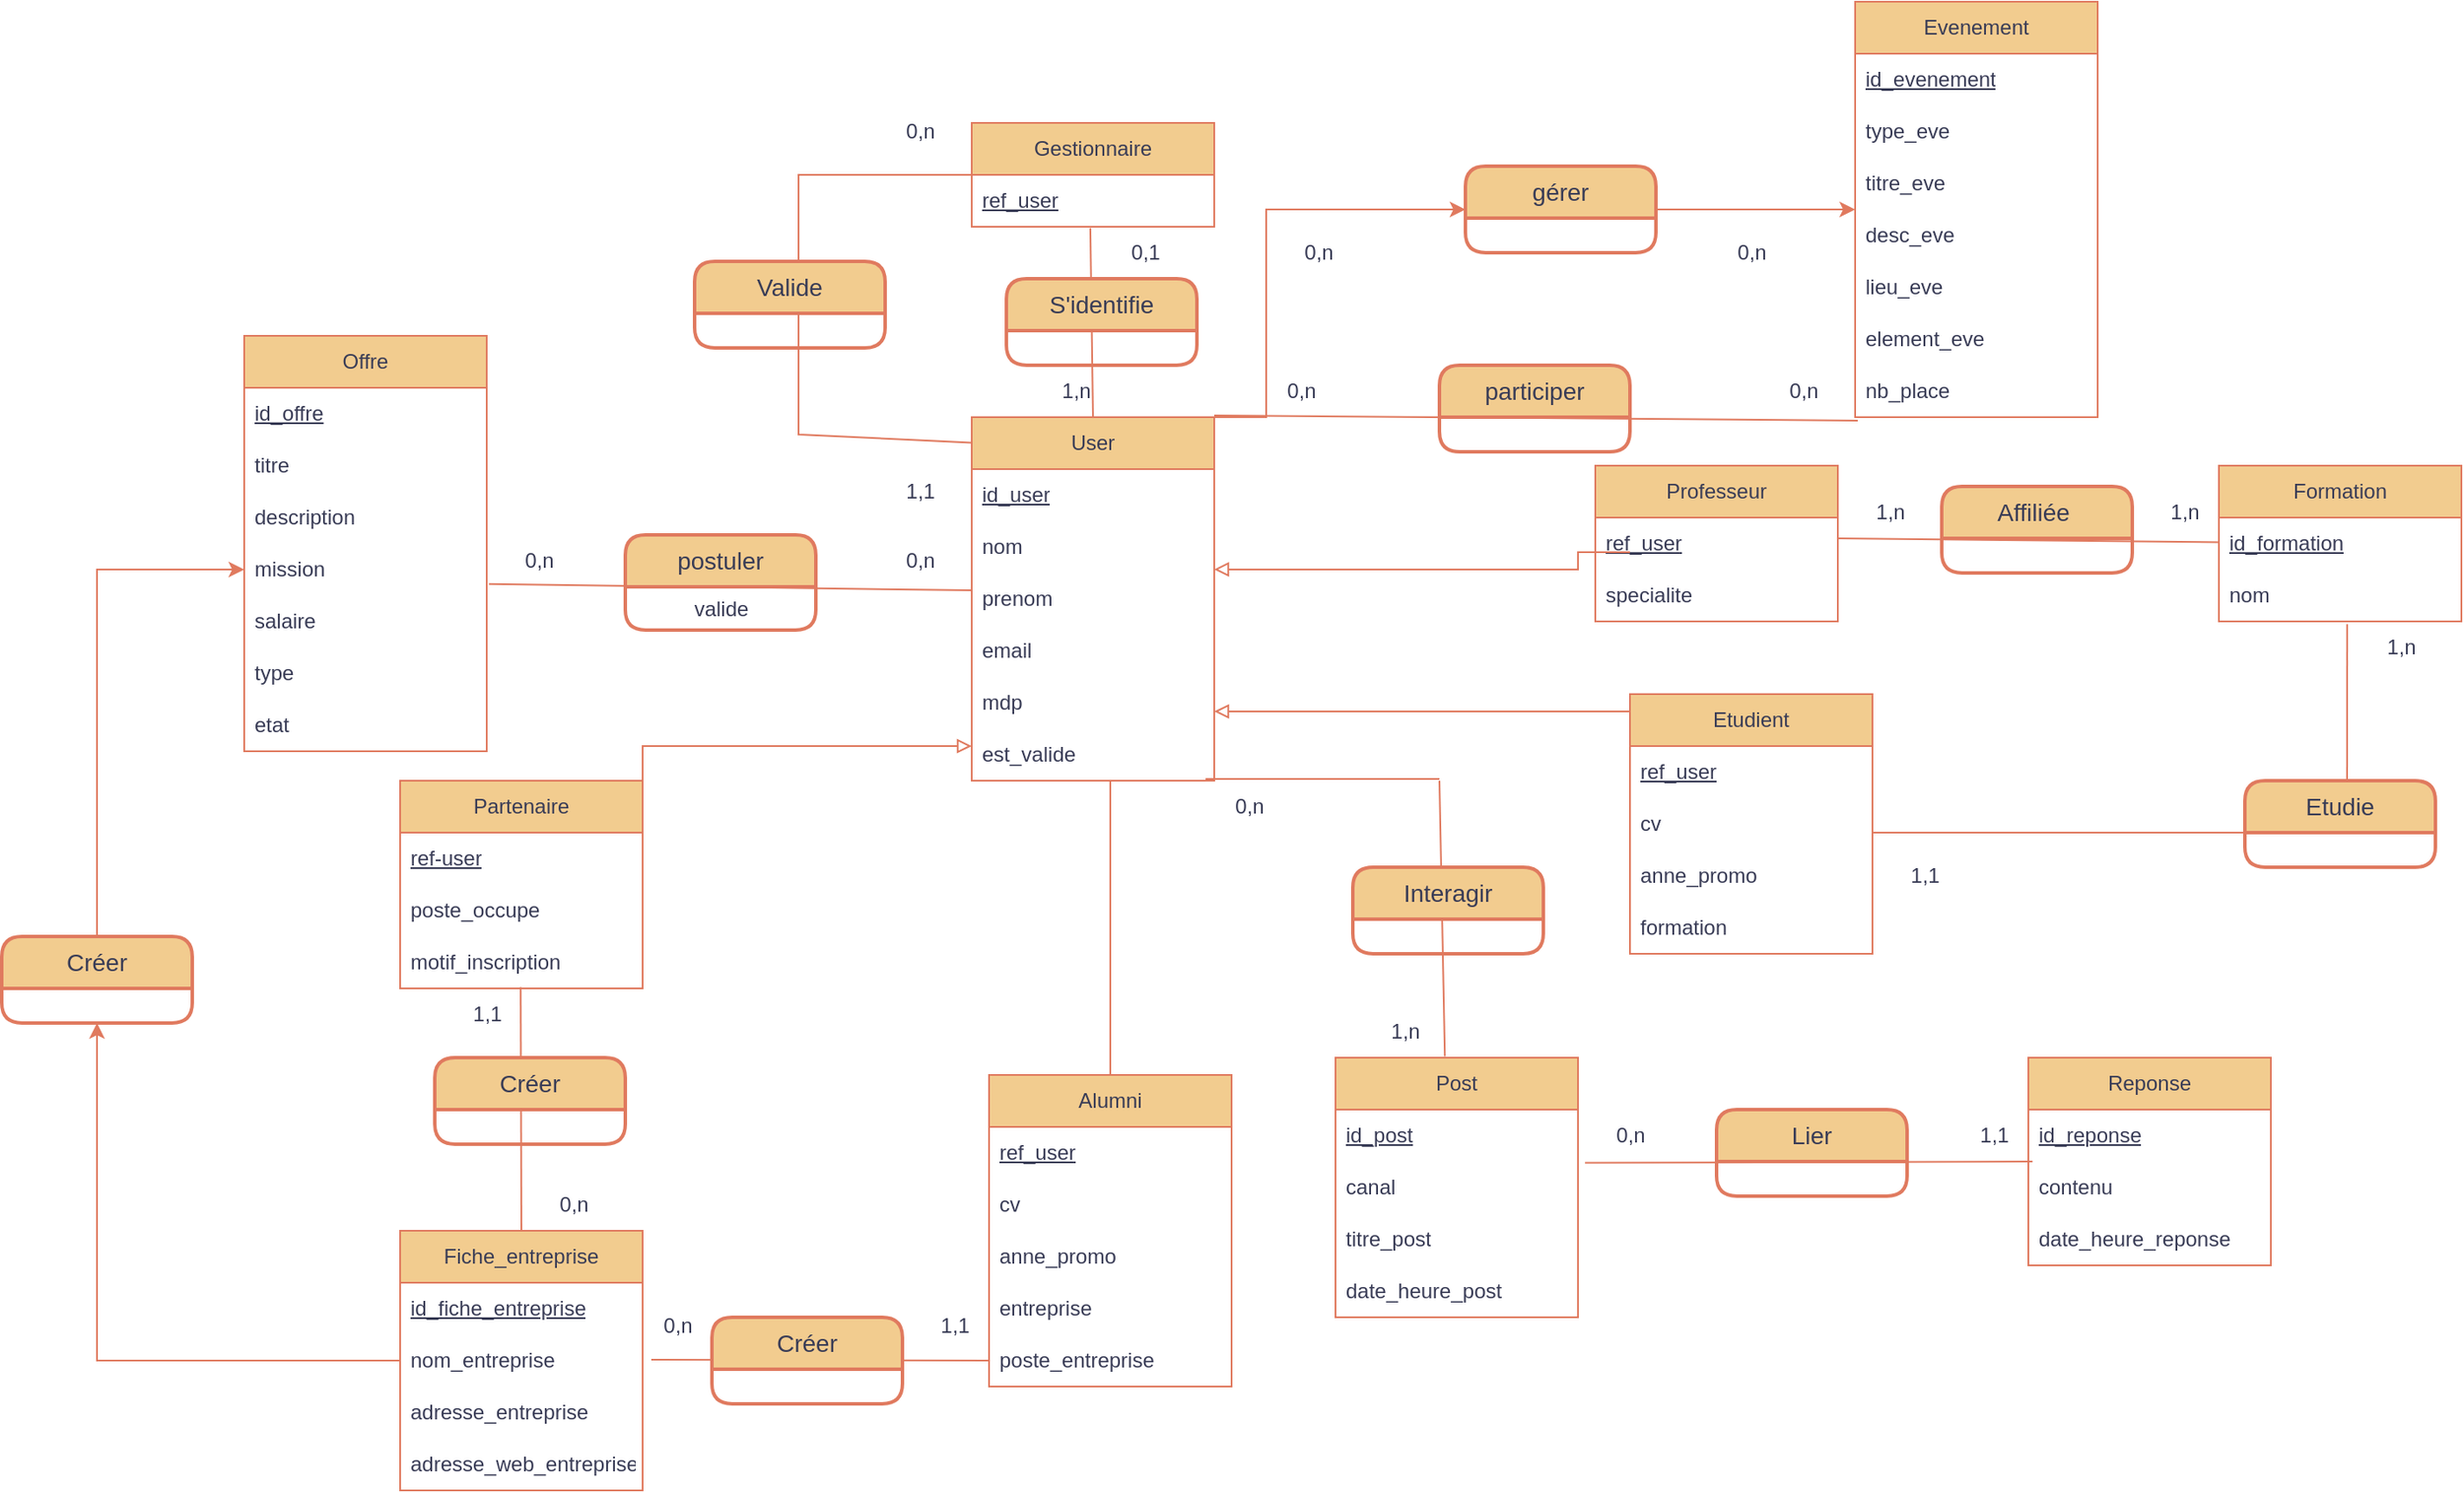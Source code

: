 <mxfile version="28.1.2">
  <diagram name="Page-1" id="ankbHl6rWVeB-BNHFoFx">
    <mxGraphModel dx="2630" dy="1369" grid="1" gridSize="10" guides="1" tooltips="1" connect="1" arrows="1" fold="1" page="0" pageScale="1" pageWidth="827" pageHeight="1169" math="0" shadow="0">
      <root>
        <mxCell id="0" />
        <mxCell id="1" parent="0" />
        <mxCell id="I36MxHCAxnk4FtEMSTyt-2" value="" style="group" vertex="1" connectable="0" parent="1">
          <mxGeometry x="-680" y="-210" width="1420" height="860" as="geometry" />
        </mxCell>
        <mxCell id="HE1txntKKnnB9kRg70EI-3" style="edgeStyle=orthogonalEdgeStyle;rounded=0;orthogonalLoop=1;jettySize=auto;html=1;exitX=1;exitY=0;exitDx=0;exitDy=0;entryX=0;entryY=0.5;entryDx=0;entryDy=0;labelBackgroundColor=none;strokeColor=#E07A5F;fontColor=default;" parent="I36MxHCAxnk4FtEMSTyt-2" source="CGOxmBdp1kWUepC8ob1Y-1" target="HE1txntKKnnB9kRg70EI-2" edge="1">
          <mxGeometry relative="1" as="geometry">
            <Array as="points">
              <mxPoint x="730" y="240" />
              <mxPoint x="730" y="120" />
            </Array>
          </mxGeometry>
        </mxCell>
        <mxCell id="CGOxmBdp1kWUepC8ob1Y-1" value="User" style="swimlane;fontStyle=0;childLayout=stackLayout;horizontal=1;startSize=30;horizontalStack=0;resizeParent=1;resizeParentMax=0;resizeLast=0;collapsible=1;marginBottom=0;whiteSpace=wrap;html=1;labelBackgroundColor=none;fillColor=#F2CC8F;strokeColor=#E07A5F;fontColor=#393C56;" parent="I36MxHCAxnk4FtEMSTyt-2" vertex="1">
          <mxGeometry x="560" y="240" width="140" height="210" as="geometry" />
        </mxCell>
        <mxCell id="CGOxmBdp1kWUepC8ob1Y-2" value="&lt;u&gt;id_user&lt;/u&gt;" style="text;strokeColor=none;fillColor=none;align=left;verticalAlign=middle;spacingLeft=4;spacingRight=4;overflow=hidden;points=[[0,0.5],[1,0.5]];portConstraint=eastwest;rotatable=0;whiteSpace=wrap;html=1;labelBackgroundColor=none;fontColor=#393C56;" parent="CGOxmBdp1kWUepC8ob1Y-1" vertex="1">
          <mxGeometry y="30" width="140" height="30" as="geometry" />
        </mxCell>
        <mxCell id="CGOxmBdp1kWUepC8ob1Y-3" value="nom" style="text;strokeColor=none;fillColor=none;align=left;verticalAlign=middle;spacingLeft=4;spacingRight=4;overflow=hidden;points=[[0,0.5],[1,0.5]];portConstraint=eastwest;rotatable=0;whiteSpace=wrap;html=1;labelBackgroundColor=none;fontColor=#393C56;" parent="CGOxmBdp1kWUepC8ob1Y-1" vertex="1">
          <mxGeometry y="60" width="140" height="30" as="geometry" />
        </mxCell>
        <mxCell id="CGOxmBdp1kWUepC8ob1Y-4" value="prenom" style="text;strokeColor=none;fillColor=none;align=left;verticalAlign=middle;spacingLeft=4;spacingRight=4;overflow=hidden;points=[[0,0.5],[1,0.5]];portConstraint=eastwest;rotatable=0;whiteSpace=wrap;html=1;labelBackgroundColor=none;fontColor=#393C56;" parent="CGOxmBdp1kWUepC8ob1Y-1" vertex="1">
          <mxGeometry y="90" width="140" height="30" as="geometry" />
        </mxCell>
        <mxCell id="CGOxmBdp1kWUepC8ob1Y-5" value="email" style="text;strokeColor=none;fillColor=none;align=left;verticalAlign=middle;spacingLeft=4;spacingRight=4;overflow=hidden;points=[[0,0.5],[1,0.5]];portConstraint=eastwest;rotatable=0;whiteSpace=wrap;html=1;labelBackgroundColor=none;fontColor=#393C56;" parent="CGOxmBdp1kWUepC8ob1Y-1" vertex="1">
          <mxGeometry y="120" width="140" height="30" as="geometry" />
        </mxCell>
        <mxCell id="CGOxmBdp1kWUepC8ob1Y-6" value="mdp" style="text;strokeColor=none;fillColor=none;align=left;verticalAlign=middle;spacingLeft=4;spacingRight=4;overflow=hidden;points=[[0,0.5],[1,0.5]];portConstraint=eastwest;rotatable=0;whiteSpace=wrap;html=1;labelBackgroundColor=none;fontColor=#393C56;" parent="CGOxmBdp1kWUepC8ob1Y-1" vertex="1">
          <mxGeometry y="150" width="140" height="30" as="geometry" />
        </mxCell>
        <mxCell id="CGOxmBdp1kWUepC8ob1Y-7" value="est_valide" style="text;strokeColor=none;fillColor=none;align=left;verticalAlign=middle;spacingLeft=4;spacingRight=4;overflow=hidden;points=[[0,0.5],[1,0.5]];portConstraint=eastwest;rotatable=0;whiteSpace=wrap;html=1;labelBackgroundColor=none;fontColor=#393C56;" parent="CGOxmBdp1kWUepC8ob1Y-1" vertex="1">
          <mxGeometry y="180" width="140" height="30" as="geometry" />
        </mxCell>
        <mxCell id="CGOxmBdp1kWUepC8ob1Y-9" value="Alumni" style="swimlane;fontStyle=0;childLayout=stackLayout;horizontal=1;startSize=30;horizontalStack=0;resizeParent=1;resizeParentMax=0;resizeLast=0;collapsible=1;marginBottom=0;whiteSpace=wrap;html=1;labelBackgroundColor=none;fillColor=#F2CC8F;strokeColor=#E07A5F;fontColor=#393C56;" parent="I36MxHCAxnk4FtEMSTyt-2" vertex="1">
          <mxGeometry x="570" y="620" width="140" height="180" as="geometry" />
        </mxCell>
        <mxCell id="CGOxmBdp1kWUepC8ob1Y-10" value="&lt;u&gt;ref_user&lt;/u&gt;" style="text;strokeColor=none;fillColor=none;align=left;verticalAlign=middle;spacingLeft=4;spacingRight=4;overflow=hidden;points=[[0,0.5],[1,0.5]];portConstraint=eastwest;rotatable=0;whiteSpace=wrap;html=1;labelBackgroundColor=none;fontColor=#393C56;" parent="CGOxmBdp1kWUepC8ob1Y-9" vertex="1">
          <mxGeometry y="30" width="140" height="30" as="geometry" />
        </mxCell>
        <mxCell id="CGOxmBdp1kWUepC8ob1Y-11" value="cv" style="text;strokeColor=none;fillColor=none;align=left;verticalAlign=middle;spacingLeft=4;spacingRight=4;overflow=hidden;points=[[0,0.5],[1,0.5]];portConstraint=eastwest;rotatable=0;whiteSpace=wrap;html=1;labelBackgroundColor=none;fontColor=#393C56;" parent="CGOxmBdp1kWUepC8ob1Y-9" vertex="1">
          <mxGeometry y="60" width="140" height="30" as="geometry" />
        </mxCell>
        <mxCell id="CGOxmBdp1kWUepC8ob1Y-12" value="anne_promo" style="text;strokeColor=none;fillColor=none;align=left;verticalAlign=middle;spacingLeft=4;spacingRight=4;overflow=hidden;points=[[0,0.5],[1,0.5]];portConstraint=eastwest;rotatable=0;whiteSpace=wrap;html=1;labelBackgroundColor=none;fontColor=#393C56;" parent="CGOxmBdp1kWUepC8ob1Y-9" vertex="1">
          <mxGeometry y="90" width="140" height="30" as="geometry" />
        </mxCell>
        <mxCell id="CGOxmBdp1kWUepC8ob1Y-14" value="entreprise" style="text;strokeColor=none;fillColor=none;align=left;verticalAlign=middle;spacingLeft=4;spacingRight=4;overflow=hidden;points=[[0,0.5],[1,0.5]];portConstraint=eastwest;rotatable=0;whiteSpace=wrap;html=1;labelBackgroundColor=none;fontColor=#393C56;" parent="CGOxmBdp1kWUepC8ob1Y-9" vertex="1">
          <mxGeometry y="120" width="140" height="30" as="geometry" />
        </mxCell>
        <mxCell id="CGOxmBdp1kWUepC8ob1Y-13" value="poste_entreprise" style="text;strokeColor=none;fillColor=none;align=left;verticalAlign=middle;spacingLeft=4;spacingRight=4;overflow=hidden;points=[[0,0.5],[1,0.5]];portConstraint=eastwest;rotatable=0;whiteSpace=wrap;html=1;labelBackgroundColor=none;fontColor=#393C56;" parent="CGOxmBdp1kWUepC8ob1Y-9" vertex="1">
          <mxGeometry y="150" width="140" height="30" as="geometry" />
        </mxCell>
        <mxCell id="HE1txntKKnnB9kRg70EI-8" style="edgeStyle=orthogonalEdgeStyle;rounded=0;orthogonalLoop=1;jettySize=auto;html=1;exitX=0;exitY=0;exitDx=0;exitDy=0;endArrow=block;endFill=0;labelBackgroundColor=none;strokeColor=#E07A5F;fontColor=default;" parent="I36MxHCAxnk4FtEMSTyt-2" source="CGOxmBdp1kWUepC8ob1Y-16" target="CGOxmBdp1kWUepC8ob1Y-1" edge="1">
          <mxGeometry relative="1" as="geometry">
            <Array as="points">
              <mxPoint x="940" y="410" />
            </Array>
          </mxGeometry>
        </mxCell>
        <mxCell id="CGOxmBdp1kWUepC8ob1Y-16" value="Etudient" style="swimlane;fontStyle=0;childLayout=stackLayout;horizontal=1;startSize=30;horizontalStack=0;resizeParent=1;resizeParentMax=0;resizeLast=0;collapsible=1;marginBottom=0;whiteSpace=wrap;html=1;labelBackgroundColor=none;fillColor=#F2CC8F;strokeColor=#E07A5F;fontColor=#393C56;" parent="I36MxHCAxnk4FtEMSTyt-2" vertex="1">
          <mxGeometry x="940" y="400" width="140" height="150" as="geometry" />
        </mxCell>
        <mxCell id="CGOxmBdp1kWUepC8ob1Y-17" value="&lt;u&gt;ref_user&lt;/u&gt;" style="text;strokeColor=none;fillColor=none;align=left;verticalAlign=middle;spacingLeft=4;spacingRight=4;overflow=hidden;points=[[0,0.5],[1,0.5]];portConstraint=eastwest;rotatable=0;whiteSpace=wrap;html=1;labelBackgroundColor=none;fontColor=#393C56;" parent="CGOxmBdp1kWUepC8ob1Y-16" vertex="1">
          <mxGeometry y="30" width="140" height="30" as="geometry" />
        </mxCell>
        <mxCell id="CGOxmBdp1kWUepC8ob1Y-18" value="cv" style="text;strokeColor=none;fillColor=none;align=left;verticalAlign=middle;spacingLeft=4;spacingRight=4;overflow=hidden;points=[[0,0.5],[1,0.5]];portConstraint=eastwest;rotatable=0;whiteSpace=wrap;html=1;labelBackgroundColor=none;fontColor=#393C56;" parent="CGOxmBdp1kWUepC8ob1Y-16" vertex="1">
          <mxGeometry y="60" width="140" height="30" as="geometry" />
        </mxCell>
        <mxCell id="CGOxmBdp1kWUepC8ob1Y-19" value="anne_promo" style="text;strokeColor=none;fillColor=none;align=left;verticalAlign=middle;spacingLeft=4;spacingRight=4;overflow=hidden;points=[[0,0.5],[1,0.5]];portConstraint=eastwest;rotatable=0;whiteSpace=wrap;html=1;labelBackgroundColor=none;fontColor=#393C56;" parent="CGOxmBdp1kWUepC8ob1Y-16" vertex="1">
          <mxGeometry y="90" width="140" height="30" as="geometry" />
        </mxCell>
        <mxCell id="CGOxmBdp1kWUepC8ob1Y-20" value="formation" style="text;strokeColor=none;fillColor=none;align=left;verticalAlign=middle;spacingLeft=4;spacingRight=4;overflow=hidden;points=[[0,0.5],[1,0.5]];portConstraint=eastwest;rotatable=0;whiteSpace=wrap;html=1;labelBackgroundColor=none;fontColor=#393C56;" parent="CGOxmBdp1kWUepC8ob1Y-16" vertex="1">
          <mxGeometry y="120" width="140" height="30" as="geometry" />
        </mxCell>
        <mxCell id="CGOxmBdp1kWUepC8ob1Y-22" value="Professeur" style="swimlane;fontStyle=0;childLayout=stackLayout;horizontal=1;startSize=30;horizontalStack=0;resizeParent=1;resizeParentMax=0;resizeLast=0;collapsible=1;marginBottom=0;whiteSpace=wrap;html=1;labelBackgroundColor=none;fillColor=#F2CC8F;strokeColor=#E07A5F;fontColor=#393C56;" parent="I36MxHCAxnk4FtEMSTyt-2" vertex="1">
          <mxGeometry x="920" y="268" width="140" height="90" as="geometry" />
        </mxCell>
        <mxCell id="CGOxmBdp1kWUepC8ob1Y-23" value="&lt;u&gt;ref_user&lt;/u&gt;" style="text;strokeColor=none;fillColor=none;align=left;verticalAlign=middle;spacingLeft=4;spacingRight=4;overflow=hidden;points=[[0,0.5],[1,0.5]];portConstraint=eastwest;rotatable=0;whiteSpace=wrap;html=1;labelBackgroundColor=none;fontColor=#393C56;" parent="CGOxmBdp1kWUepC8ob1Y-22" vertex="1">
          <mxGeometry y="30" width="140" height="30" as="geometry" />
        </mxCell>
        <mxCell id="CGOxmBdp1kWUepC8ob1Y-24" value="specialite" style="text;strokeColor=none;fillColor=none;align=left;verticalAlign=middle;spacingLeft=4;spacingRight=4;overflow=hidden;points=[[0,0.5],[1,0.5]];portConstraint=eastwest;rotatable=0;whiteSpace=wrap;html=1;labelBackgroundColor=none;fontColor=#393C56;" parent="CGOxmBdp1kWUepC8ob1Y-22" vertex="1">
          <mxGeometry y="60" width="140" height="30" as="geometry" />
        </mxCell>
        <mxCell id="CGOxmBdp1kWUepC8ob1Y-27" value="Gestionnaire" style="swimlane;fontStyle=0;childLayout=stackLayout;horizontal=1;startSize=30;horizontalStack=0;resizeParent=1;resizeParentMax=0;resizeLast=0;collapsible=1;marginBottom=0;whiteSpace=wrap;html=1;labelBackgroundColor=none;fillColor=#F2CC8F;strokeColor=#E07A5F;fontColor=#393C56;" parent="I36MxHCAxnk4FtEMSTyt-2" vertex="1">
          <mxGeometry x="560" y="70" width="140" height="60" as="geometry" />
        </mxCell>
        <mxCell id="CGOxmBdp1kWUepC8ob1Y-28" value="&lt;u&gt;ref_user&lt;/u&gt;" style="text;strokeColor=none;fillColor=none;align=left;verticalAlign=middle;spacingLeft=4;spacingRight=4;overflow=hidden;points=[[0,0.5],[1,0.5]];portConstraint=eastwest;rotatable=0;whiteSpace=wrap;html=1;labelBackgroundColor=none;fontColor=#393C56;" parent="CGOxmBdp1kWUepC8ob1Y-27" vertex="1">
          <mxGeometry y="30" width="140" height="30" as="geometry" />
        </mxCell>
        <mxCell id="HE1txntKKnnB9kRg70EI-7" style="edgeStyle=orthogonalEdgeStyle;rounded=0;orthogonalLoop=1;jettySize=auto;html=1;exitX=1;exitY=0;exitDx=0;exitDy=0;endArrow=block;endFill=0;labelBackgroundColor=none;strokeColor=#E07A5F;fontColor=default;" parent="I36MxHCAxnk4FtEMSTyt-2" source="CGOxmBdp1kWUepC8ob1Y-30" target="CGOxmBdp1kWUepC8ob1Y-7" edge="1">
          <mxGeometry relative="1" as="geometry">
            <Array as="points">
              <mxPoint x="370" y="430" />
            </Array>
          </mxGeometry>
        </mxCell>
        <mxCell id="CGOxmBdp1kWUepC8ob1Y-30" value="Partenaire" style="swimlane;fontStyle=0;childLayout=stackLayout;horizontal=1;startSize=30;horizontalStack=0;resizeParent=1;resizeParentMax=0;resizeLast=0;collapsible=1;marginBottom=0;whiteSpace=wrap;html=1;labelBackgroundColor=none;fillColor=#F2CC8F;strokeColor=#E07A5F;fontColor=#393C56;" parent="I36MxHCAxnk4FtEMSTyt-2" vertex="1">
          <mxGeometry x="230" y="450" width="140" height="120" as="geometry" />
        </mxCell>
        <mxCell id="HE1txntKKnnB9kRg70EI-16" value="&lt;u&gt;ref-user&lt;/u&gt;" style="text;strokeColor=none;fillColor=none;align=left;verticalAlign=middle;spacingLeft=4;spacingRight=4;overflow=hidden;points=[[0,0.5],[1,0.5]];portConstraint=eastwest;rotatable=0;whiteSpace=wrap;html=1;labelBackgroundColor=none;fontColor=#393C56;" parent="CGOxmBdp1kWUepC8ob1Y-30" vertex="1">
          <mxGeometry y="30" width="140" height="30" as="geometry" />
        </mxCell>
        <mxCell id="CGOxmBdp1kWUepC8ob1Y-32" value="poste_occupe" style="text;strokeColor=none;fillColor=none;align=left;verticalAlign=middle;spacingLeft=4;spacingRight=4;overflow=hidden;points=[[0,0.5],[1,0.5]];portConstraint=eastwest;rotatable=0;whiteSpace=wrap;html=1;labelBackgroundColor=none;fontColor=#393C56;" parent="CGOxmBdp1kWUepC8ob1Y-30" vertex="1">
          <mxGeometry y="60" width="140" height="30" as="geometry" />
        </mxCell>
        <mxCell id="CGOxmBdp1kWUepC8ob1Y-88" value="motif_inscription" style="text;strokeColor=none;fillColor=none;align=left;verticalAlign=middle;spacingLeft=4;spacingRight=4;overflow=hidden;points=[[0,0.5],[1,0.5]];portConstraint=eastwest;rotatable=0;whiteSpace=wrap;html=1;labelBackgroundColor=none;fontColor=#393C56;" parent="CGOxmBdp1kWUepC8ob1Y-30" vertex="1">
          <mxGeometry y="90" width="140" height="30" as="geometry" />
        </mxCell>
        <mxCell id="CGOxmBdp1kWUepC8ob1Y-41" value="" style="endArrow=none;html=1;rounded=0;entryX=0.5;entryY=0;entryDx=0;entryDy=0;exitX=0.489;exitY=1.027;exitDx=0;exitDy=0;exitPerimeter=0;labelBackgroundColor=none;strokeColor=#E07A5F;fontColor=default;" parent="I36MxHCAxnk4FtEMSTyt-2" source="CGOxmBdp1kWUepC8ob1Y-28" target="CGOxmBdp1kWUepC8ob1Y-1" edge="1">
          <mxGeometry relative="1" as="geometry">
            <mxPoint x="630" y="140" as="sourcePoint" />
            <mxPoint x="790" y="150" as="targetPoint" />
          </mxGeometry>
        </mxCell>
        <mxCell id="CGOxmBdp1kWUepC8ob1Y-43" value="" style="endArrow=none;html=1;rounded=0;exitX=-0.003;exitY=0.07;exitDx=0;exitDy=0;exitPerimeter=0;labelBackgroundColor=none;strokeColor=#E07A5F;fontColor=default;" parent="I36MxHCAxnk4FtEMSTyt-2" source="CGOxmBdp1kWUepC8ob1Y-1" edge="1">
          <mxGeometry relative="1" as="geometry">
            <mxPoint x="460" y="370" as="sourcePoint" />
            <mxPoint x="570" y="100" as="targetPoint" />
            <Array as="points">
              <mxPoint x="460" y="250" />
              <mxPoint x="460" y="100" />
            </Array>
          </mxGeometry>
        </mxCell>
        <mxCell id="CGOxmBdp1kWUepC8ob1Y-44" value="Valide" style="swimlane;childLayout=stackLayout;horizontal=1;startSize=30;horizontalStack=0;rounded=1;fontSize=14;fontStyle=0;strokeWidth=2;resizeParent=0;resizeLast=1;shadow=0;dashed=0;align=center;arcSize=13;whiteSpace=wrap;html=1;movable=1;resizable=1;rotatable=1;deletable=1;editable=1;locked=0;connectable=1;labelBackgroundColor=none;fillColor=#F2CC8F;strokeColor=#E07A5F;fontColor=#393C56;" parent="I36MxHCAxnk4FtEMSTyt-2" vertex="1">
          <mxGeometry x="400" y="150" width="110" height="50" as="geometry" />
        </mxCell>
        <mxCell id="CGOxmBdp1kWUepC8ob1Y-46" value="0,n" style="text;html=1;align=center;verticalAlign=middle;resizable=0;points=[];autosize=1;strokeColor=none;fillColor=none;labelBackgroundColor=none;fontColor=#393C56;" parent="I36MxHCAxnk4FtEMSTyt-2" vertex="1">
          <mxGeometry x="510" y="60" width="40" height="30" as="geometry" />
        </mxCell>
        <mxCell id="CGOxmBdp1kWUepC8ob1Y-47" value="1,1" style="text;html=1;align=center;verticalAlign=middle;resizable=0;points=[];autosize=1;strokeColor=none;fillColor=none;labelBackgroundColor=none;fontColor=#393C56;" parent="I36MxHCAxnk4FtEMSTyt-2" vertex="1">
          <mxGeometry x="510" y="268" width="40" height="30" as="geometry" />
        </mxCell>
        <mxCell id="CGOxmBdp1kWUepC8ob1Y-50" value="1,n" style="text;html=1;align=center;verticalAlign=middle;resizable=0;points=[];autosize=1;strokeColor=none;fillColor=none;labelBackgroundColor=none;fontColor=#393C56;" parent="I36MxHCAxnk4FtEMSTyt-2" vertex="1">
          <mxGeometry x="600" y="210" width="40" height="30" as="geometry" />
        </mxCell>
        <mxCell id="CGOxmBdp1kWUepC8ob1Y-51" value="0,1" style="text;html=1;align=center;verticalAlign=middle;resizable=0;points=[];autosize=1;strokeColor=none;fillColor=none;labelBackgroundColor=none;fontColor=#393C56;" parent="I36MxHCAxnk4FtEMSTyt-2" vertex="1">
          <mxGeometry x="640" y="130" width="40" height="30" as="geometry" />
        </mxCell>
        <mxCell id="CGOxmBdp1kWUepC8ob1Y-55" value="S&#39;identifie" style="swimlane;childLayout=stackLayout;horizontal=1;startSize=30;horizontalStack=0;rounded=1;fontSize=14;fontStyle=0;strokeWidth=2;resizeParent=0;resizeLast=1;shadow=0;dashed=0;align=center;arcSize=13;whiteSpace=wrap;html=1;movable=1;resizable=1;rotatable=1;deletable=1;editable=1;locked=0;connectable=1;labelBackgroundColor=none;fillColor=#F2CC8F;strokeColor=#E07A5F;fontColor=#393C56;" parent="I36MxHCAxnk4FtEMSTyt-2" vertex="1">
          <mxGeometry x="580" y="160" width="110" height="50" as="geometry" />
        </mxCell>
        <mxCell id="CGOxmBdp1kWUepC8ob1Y-58" value="" style="endArrow=none;html=1;rounded=0;labelBackgroundColor=none;strokeColor=#E07A5F;fontColor=default;" parent="I36MxHCAxnk4FtEMSTyt-2" edge="1">
          <mxGeometry relative="1" as="geometry">
            <mxPoint x="640" y="620" as="sourcePoint" />
            <mxPoint x="640" y="450" as="targetPoint" />
          </mxGeometry>
        </mxCell>
        <mxCell id="CGOxmBdp1kWUepC8ob1Y-66" value="Formation" style="swimlane;fontStyle=0;childLayout=stackLayout;horizontal=1;startSize=30;horizontalStack=0;resizeParent=1;resizeParentMax=0;resizeLast=0;collapsible=1;marginBottom=0;whiteSpace=wrap;html=1;labelBackgroundColor=none;fillColor=#F2CC8F;strokeColor=#E07A5F;fontColor=#393C56;" parent="I36MxHCAxnk4FtEMSTyt-2" vertex="1">
          <mxGeometry x="1280" y="268" width="140" height="90" as="geometry" />
        </mxCell>
        <mxCell id="CGOxmBdp1kWUepC8ob1Y-67" value="&lt;u&gt;id_formation&lt;/u&gt;" style="text;strokeColor=none;fillColor=none;align=left;verticalAlign=middle;spacingLeft=4;spacingRight=4;overflow=hidden;points=[[0,0.5],[1,0.5]];portConstraint=eastwest;rotatable=0;whiteSpace=wrap;html=1;labelBackgroundColor=none;fontColor=#393C56;" parent="CGOxmBdp1kWUepC8ob1Y-66" vertex="1">
          <mxGeometry y="30" width="140" height="30" as="geometry" />
        </mxCell>
        <mxCell id="CGOxmBdp1kWUepC8ob1Y-68" value="nom" style="text;strokeColor=none;fillColor=none;align=left;verticalAlign=middle;spacingLeft=4;spacingRight=4;overflow=hidden;points=[[0,0.5],[1,0.5]];portConstraint=eastwest;rotatable=0;whiteSpace=wrap;html=1;labelBackgroundColor=none;fontColor=#393C56;" parent="CGOxmBdp1kWUepC8ob1Y-66" vertex="1">
          <mxGeometry y="60" width="140" height="30" as="geometry" />
        </mxCell>
        <mxCell id="CGOxmBdp1kWUepC8ob1Y-69" value="" style="endArrow=none;html=1;rounded=0;labelBackgroundColor=none;strokeColor=#E07A5F;fontColor=default;" parent="I36MxHCAxnk4FtEMSTyt-2" target="CGOxmBdp1kWUepC8ob1Y-67" edge="1">
          <mxGeometry relative="1" as="geometry">
            <mxPoint x="1060" y="310" as="sourcePoint" />
            <mxPoint x="1270" y="310" as="targetPoint" />
          </mxGeometry>
        </mxCell>
        <mxCell id="CGOxmBdp1kWUepC8ob1Y-70" value="Affiliée&amp;nbsp;" style="swimlane;childLayout=stackLayout;horizontal=1;startSize=30;horizontalStack=0;rounded=1;fontSize=14;fontStyle=0;strokeWidth=2;resizeParent=0;resizeLast=1;shadow=0;dashed=0;align=center;arcSize=13;whiteSpace=wrap;html=1;movable=1;resizable=1;rotatable=1;deletable=1;editable=1;locked=0;connectable=1;labelBackgroundColor=none;fillColor=#F2CC8F;strokeColor=#E07A5F;fontColor=#393C56;" parent="I36MxHCAxnk4FtEMSTyt-2" vertex="1">
          <mxGeometry x="1120" y="280" width="110" height="50" as="geometry" />
        </mxCell>
        <mxCell id="CGOxmBdp1kWUepC8ob1Y-71" value="1,n" style="text;html=1;align=center;verticalAlign=middle;resizable=0;points=[];autosize=1;strokeColor=none;fillColor=none;labelBackgroundColor=none;fontColor=#393C56;" parent="I36MxHCAxnk4FtEMSTyt-2" vertex="1">
          <mxGeometry x="1070" y="280" width="40" height="30" as="geometry" />
        </mxCell>
        <mxCell id="CGOxmBdp1kWUepC8ob1Y-72" value="1,n" style="text;html=1;align=center;verticalAlign=middle;resizable=0;points=[];autosize=1;strokeColor=none;fillColor=none;labelBackgroundColor=none;fontColor=#393C56;" parent="I36MxHCAxnk4FtEMSTyt-2" vertex="1">
          <mxGeometry x="1240" y="280" width="40" height="30" as="geometry" />
        </mxCell>
        <mxCell id="CGOxmBdp1kWUepC8ob1Y-73" value="" style="endArrow=none;html=1;rounded=0;labelBackgroundColor=none;strokeColor=#E07A5F;fontColor=default;" parent="I36MxHCAxnk4FtEMSTyt-2" edge="1">
          <mxGeometry relative="1" as="geometry">
            <mxPoint x="1080" y="480" as="sourcePoint" />
            <mxPoint x="1360" y="480" as="targetPoint" />
          </mxGeometry>
        </mxCell>
        <mxCell id="CGOxmBdp1kWUepC8ob1Y-74" value="" style="endArrow=none;html=1;rounded=0;entryX=0.529;entryY=1.053;entryDx=0;entryDy=0;entryPerimeter=0;labelBackgroundColor=none;strokeColor=#E07A5F;fontColor=default;" parent="I36MxHCAxnk4FtEMSTyt-2" target="CGOxmBdp1kWUepC8ob1Y-68" edge="1">
          <mxGeometry relative="1" as="geometry">
            <mxPoint x="1354" y="480" as="sourcePoint" />
            <mxPoint x="1460" y="440" as="targetPoint" />
          </mxGeometry>
        </mxCell>
        <mxCell id="CGOxmBdp1kWUepC8ob1Y-75" value="Etudie" style="swimlane;childLayout=stackLayout;horizontal=1;startSize=30;horizontalStack=0;rounded=1;fontSize=14;fontStyle=0;strokeWidth=2;resizeParent=0;resizeLast=1;shadow=0;dashed=0;align=center;arcSize=13;whiteSpace=wrap;html=1;movable=1;resizable=1;rotatable=1;deletable=1;editable=1;locked=0;connectable=1;labelBackgroundColor=none;fillColor=#F2CC8F;strokeColor=#E07A5F;fontColor=#393C56;" parent="I36MxHCAxnk4FtEMSTyt-2" vertex="1">
          <mxGeometry x="1295" y="450" width="110" height="50" as="geometry" />
        </mxCell>
        <mxCell id="CGOxmBdp1kWUepC8ob1Y-76" value="1,n" style="text;html=1;align=center;verticalAlign=middle;resizable=0;points=[];autosize=1;strokeColor=none;fillColor=none;labelBackgroundColor=none;fontColor=#393C56;" parent="I36MxHCAxnk4FtEMSTyt-2" vertex="1">
          <mxGeometry x="1365" y="358" width="40" height="30" as="geometry" />
        </mxCell>
        <mxCell id="CGOxmBdp1kWUepC8ob1Y-77" value="1,1" style="text;html=1;align=center;verticalAlign=middle;resizable=0;points=[];autosize=1;strokeColor=none;fillColor=none;labelBackgroundColor=none;fontColor=#393C56;" parent="I36MxHCAxnk4FtEMSTyt-2" vertex="1">
          <mxGeometry x="1090" y="490" width="40" height="30" as="geometry" />
        </mxCell>
        <mxCell id="CGOxmBdp1kWUepC8ob1Y-89" value="Fiche_entreprise" style="swimlane;fontStyle=0;childLayout=stackLayout;horizontal=1;startSize=30;horizontalStack=0;resizeParent=1;resizeParentMax=0;resizeLast=0;collapsible=1;marginBottom=0;whiteSpace=wrap;html=1;labelBackgroundColor=none;fillColor=#F2CC8F;strokeColor=#E07A5F;fontColor=#393C56;" parent="I36MxHCAxnk4FtEMSTyt-2" vertex="1">
          <mxGeometry x="230" y="710" width="140" height="150" as="geometry" />
        </mxCell>
        <mxCell id="CGOxmBdp1kWUepC8ob1Y-90" value="&lt;u&gt;id_fiche_entreprise&lt;/u&gt;" style="text;strokeColor=none;fillColor=none;align=left;verticalAlign=middle;spacingLeft=4;spacingRight=4;overflow=hidden;points=[[0,0.5],[1,0.5]];portConstraint=eastwest;rotatable=0;whiteSpace=wrap;html=1;labelBackgroundColor=none;fontColor=#393C56;" parent="CGOxmBdp1kWUepC8ob1Y-89" vertex="1">
          <mxGeometry y="30" width="140" height="30" as="geometry" />
        </mxCell>
        <mxCell id="CGOxmBdp1kWUepC8ob1Y-91" value="nom_entreprise" style="text;strokeColor=none;fillColor=none;align=left;verticalAlign=middle;spacingLeft=4;spacingRight=4;overflow=hidden;points=[[0,0.5],[1,0.5]];portConstraint=eastwest;rotatable=0;whiteSpace=wrap;html=1;labelBackgroundColor=none;fontColor=#393C56;" parent="CGOxmBdp1kWUepC8ob1Y-89" vertex="1">
          <mxGeometry y="60" width="140" height="30" as="geometry" />
        </mxCell>
        <mxCell id="CGOxmBdp1kWUepC8ob1Y-92" value="adresse_entreprise" style="text;strokeColor=none;fillColor=none;align=left;verticalAlign=middle;spacingLeft=4;spacingRight=4;overflow=hidden;points=[[0,0.5],[1,0.5]];portConstraint=eastwest;rotatable=0;whiteSpace=wrap;html=1;labelBackgroundColor=none;fontColor=#393C56;" parent="CGOxmBdp1kWUepC8ob1Y-89" vertex="1">
          <mxGeometry y="90" width="140" height="30" as="geometry" />
        </mxCell>
        <mxCell id="CGOxmBdp1kWUepC8ob1Y-93" value="adresse_web_entreprise" style="text;strokeColor=none;fillColor=none;align=left;verticalAlign=middle;spacingLeft=4;spacingRight=4;overflow=hidden;points=[[0,0.5],[1,0.5]];portConstraint=eastwest;rotatable=0;whiteSpace=wrap;html=1;labelBackgroundColor=none;fontColor=#393C56;" parent="CGOxmBdp1kWUepC8ob1Y-89" vertex="1">
          <mxGeometry y="120" width="140" height="30" as="geometry" />
        </mxCell>
        <mxCell id="CGOxmBdp1kWUepC8ob1Y-103" value="" style="endArrow=none;html=1;rounded=0;entryX=0.497;entryY=0.973;entryDx=0;entryDy=0;entryPerimeter=0;labelBackgroundColor=none;strokeColor=#E07A5F;fontColor=default;" parent="I36MxHCAxnk4FtEMSTyt-2" target="CGOxmBdp1kWUepC8ob1Y-88" edge="1">
          <mxGeometry relative="1" as="geometry">
            <mxPoint x="300" y="710" as="sourcePoint" />
            <mxPoint x="298.18" y="580" as="targetPoint" />
          </mxGeometry>
        </mxCell>
        <mxCell id="CGOxmBdp1kWUepC8ob1Y-104" value="Créer" style="swimlane;childLayout=stackLayout;horizontal=1;startSize=30;horizontalStack=0;rounded=1;fontSize=14;fontStyle=0;strokeWidth=2;resizeParent=0;resizeLast=1;shadow=0;dashed=0;align=center;arcSize=13;whiteSpace=wrap;html=1;movable=1;resizable=1;rotatable=1;deletable=1;editable=1;locked=0;connectable=1;labelBackgroundColor=none;fillColor=#F2CC8F;strokeColor=#E07A5F;fontColor=#393C56;" parent="I36MxHCAxnk4FtEMSTyt-2" vertex="1">
          <mxGeometry x="250" y="610" width="110" height="50" as="geometry" />
        </mxCell>
        <mxCell id="CGOxmBdp1kWUepC8ob1Y-105" value="" style="endArrow=none;html=1;rounded=0;entryX=0;entryY=0.5;entryDx=0;entryDy=0;labelBackgroundColor=none;strokeColor=#E07A5F;fontColor=default;" parent="I36MxHCAxnk4FtEMSTyt-2" target="CGOxmBdp1kWUepC8ob1Y-13" edge="1">
          <mxGeometry relative="1" as="geometry">
            <mxPoint x="375" y="784.5" as="sourcePoint" />
            <mxPoint x="535" y="784.5" as="targetPoint" />
          </mxGeometry>
        </mxCell>
        <mxCell id="CGOxmBdp1kWUepC8ob1Y-106" value="Créer" style="swimlane;childLayout=stackLayout;horizontal=1;startSize=30;horizontalStack=0;rounded=1;fontSize=14;fontStyle=0;strokeWidth=2;resizeParent=0;resizeLast=1;shadow=0;dashed=0;align=center;arcSize=13;whiteSpace=wrap;html=1;movable=1;resizable=1;rotatable=1;deletable=1;editable=1;locked=0;connectable=1;labelBackgroundColor=none;fillColor=#F2CC8F;strokeColor=#E07A5F;fontColor=#393C56;" parent="I36MxHCAxnk4FtEMSTyt-2" vertex="1">
          <mxGeometry x="410" y="760" width="110" height="50" as="geometry" />
        </mxCell>
        <mxCell id="CGOxmBdp1kWUepC8ob1Y-107" value="1,1" style="text;html=1;align=center;verticalAlign=middle;resizable=0;points=[];autosize=1;strokeColor=none;fillColor=none;labelBackgroundColor=none;fontColor=#393C56;" parent="I36MxHCAxnk4FtEMSTyt-2" vertex="1">
          <mxGeometry x="530" y="750" width="40" height="30" as="geometry" />
        </mxCell>
        <mxCell id="CGOxmBdp1kWUepC8ob1Y-108" value="0,n" style="text;html=1;align=center;verticalAlign=middle;resizable=0;points=[];autosize=1;strokeColor=none;fillColor=none;labelBackgroundColor=none;fontColor=#393C56;" parent="I36MxHCAxnk4FtEMSTyt-2" vertex="1">
          <mxGeometry x="370" y="750" width="40" height="30" as="geometry" />
        </mxCell>
        <mxCell id="CGOxmBdp1kWUepC8ob1Y-109" value="0,n" style="text;html=1;align=center;verticalAlign=middle;resizable=0;points=[];autosize=1;strokeColor=none;fillColor=none;labelBackgroundColor=none;fontColor=#393C56;" parent="I36MxHCAxnk4FtEMSTyt-2" vertex="1">
          <mxGeometry x="310" y="680" width="40" height="30" as="geometry" />
        </mxCell>
        <mxCell id="CGOxmBdp1kWUepC8ob1Y-110" value="1,1" style="text;html=1;align=center;verticalAlign=middle;resizable=0;points=[];autosize=1;strokeColor=none;fillColor=none;labelBackgroundColor=none;fontColor=#393C56;" parent="I36MxHCAxnk4FtEMSTyt-2" vertex="1">
          <mxGeometry x="260" y="570" width="40" height="30" as="geometry" />
        </mxCell>
        <mxCell id="CGOxmBdp1kWUepC8ob1Y-111" value="Offre" style="swimlane;fontStyle=0;childLayout=stackLayout;horizontal=1;startSize=30;horizontalStack=0;resizeParent=1;resizeParentMax=0;resizeLast=0;collapsible=1;marginBottom=0;whiteSpace=wrap;html=1;labelBackgroundColor=none;fillColor=#F2CC8F;strokeColor=#E07A5F;fontColor=#393C56;" parent="I36MxHCAxnk4FtEMSTyt-2" vertex="1">
          <mxGeometry x="140" y="193" width="140" height="240" as="geometry" />
        </mxCell>
        <mxCell id="CGOxmBdp1kWUepC8ob1Y-112" value="&lt;u&gt;id_offre&lt;/u&gt;" style="text;strokeColor=none;fillColor=none;align=left;verticalAlign=middle;spacingLeft=4;spacingRight=4;overflow=hidden;points=[[0,0.5],[1,0.5]];portConstraint=eastwest;rotatable=0;whiteSpace=wrap;html=1;labelBackgroundColor=none;fontColor=#393C56;" parent="CGOxmBdp1kWUepC8ob1Y-111" vertex="1">
          <mxGeometry y="30" width="140" height="30" as="geometry" />
        </mxCell>
        <mxCell id="CGOxmBdp1kWUepC8ob1Y-113" value="titre" style="text;strokeColor=none;fillColor=none;align=left;verticalAlign=middle;spacingLeft=4;spacingRight=4;overflow=hidden;points=[[0,0.5],[1,0.5]];portConstraint=eastwest;rotatable=0;whiteSpace=wrap;html=1;labelBackgroundColor=none;fontColor=#393C56;" parent="CGOxmBdp1kWUepC8ob1Y-111" vertex="1">
          <mxGeometry y="60" width="140" height="30" as="geometry" />
        </mxCell>
        <mxCell id="CGOxmBdp1kWUepC8ob1Y-115" value="description" style="text;strokeColor=none;fillColor=none;align=left;verticalAlign=middle;spacingLeft=4;spacingRight=4;overflow=hidden;points=[[0,0.5],[1,0.5]];portConstraint=eastwest;rotatable=0;whiteSpace=wrap;html=1;labelBackgroundColor=none;fontColor=#393C56;" parent="CGOxmBdp1kWUepC8ob1Y-111" vertex="1">
          <mxGeometry y="90" width="140" height="30" as="geometry" />
        </mxCell>
        <mxCell id="CGOxmBdp1kWUepC8ob1Y-116" value="mission" style="text;strokeColor=none;fillColor=none;align=left;verticalAlign=middle;spacingLeft=4;spacingRight=4;overflow=hidden;points=[[0,0.5],[1,0.5]];portConstraint=eastwest;rotatable=0;whiteSpace=wrap;html=1;labelBackgroundColor=none;fontColor=#393C56;" parent="CGOxmBdp1kWUepC8ob1Y-111" vertex="1">
          <mxGeometry y="120" width="140" height="30" as="geometry" />
        </mxCell>
        <mxCell id="CGOxmBdp1kWUepC8ob1Y-117" value="salaire" style="text;strokeColor=none;fillColor=none;align=left;verticalAlign=middle;spacingLeft=4;spacingRight=4;overflow=hidden;points=[[0,0.5],[1,0.5]];portConstraint=eastwest;rotatable=0;whiteSpace=wrap;html=1;labelBackgroundColor=none;fontColor=#393C56;" parent="CGOxmBdp1kWUepC8ob1Y-111" vertex="1">
          <mxGeometry y="150" width="140" height="30" as="geometry" />
        </mxCell>
        <mxCell id="CGOxmBdp1kWUepC8ob1Y-114" value="type" style="text;strokeColor=none;fillColor=none;align=left;verticalAlign=middle;spacingLeft=4;spacingRight=4;overflow=hidden;points=[[0,0.5],[1,0.5]];portConstraint=eastwest;rotatable=0;whiteSpace=wrap;html=1;labelBackgroundColor=none;fontColor=#393C56;" parent="CGOxmBdp1kWUepC8ob1Y-111" vertex="1">
          <mxGeometry y="180" width="140" height="30" as="geometry" />
        </mxCell>
        <mxCell id="CGOxmBdp1kWUepC8ob1Y-118" value="etat" style="text;strokeColor=none;fillColor=none;align=left;verticalAlign=middle;spacingLeft=4;spacingRight=4;overflow=hidden;points=[[0,0.5],[1,0.5]];portConstraint=eastwest;rotatable=0;whiteSpace=wrap;html=1;labelBackgroundColor=none;fontColor=#393C56;" parent="CGOxmBdp1kWUepC8ob1Y-111" vertex="1">
          <mxGeometry y="210" width="140" height="30" as="geometry" />
        </mxCell>
        <mxCell id="CGOxmBdp1kWUepC8ob1Y-119" value="" style="endArrow=none;html=1;rounded=0;exitX=1.009;exitY=0.78;exitDx=0;exitDy=0;exitPerimeter=0;labelBackgroundColor=none;strokeColor=#E07A5F;fontColor=default;" parent="I36MxHCAxnk4FtEMSTyt-2" source="CGOxmBdp1kWUepC8ob1Y-116" edge="1">
          <mxGeometry relative="1" as="geometry">
            <mxPoint x="400" y="340" as="sourcePoint" />
            <mxPoint x="560" y="340" as="targetPoint" />
          </mxGeometry>
        </mxCell>
        <mxCell id="CGOxmBdp1kWUepC8ob1Y-120" value="postuler" style="swimlane;childLayout=stackLayout;horizontal=1;startSize=30;horizontalStack=0;rounded=1;fontSize=14;fontStyle=0;strokeWidth=2;resizeParent=0;resizeLast=1;shadow=0;dashed=0;align=center;arcSize=13;whiteSpace=wrap;html=1;movable=1;resizable=1;rotatable=1;deletable=1;editable=1;locked=0;connectable=1;labelBackgroundColor=none;fillColor=#F2CC8F;strokeColor=#E07A5F;fontColor=#393C56;" parent="I36MxHCAxnk4FtEMSTyt-2" vertex="1">
          <mxGeometry x="360" y="308" width="110" height="55" as="geometry" />
        </mxCell>
        <mxCell id="HE1txntKKnnB9kRg70EI-1" value="valide" style="text;html=1;align=center;verticalAlign=middle;resizable=0;points=[];autosize=1;strokeColor=none;fillColor=none;labelBackgroundColor=none;fontColor=#393C56;" parent="CGOxmBdp1kWUepC8ob1Y-120" vertex="1">
          <mxGeometry y="30" width="110" height="25" as="geometry" />
        </mxCell>
        <mxCell id="CGOxmBdp1kWUepC8ob1Y-121" value="0,n" style="text;html=1;align=center;verticalAlign=middle;resizable=0;points=[];autosize=1;strokeColor=none;fillColor=none;labelBackgroundColor=none;fontColor=#393C56;" parent="I36MxHCAxnk4FtEMSTyt-2" vertex="1">
          <mxGeometry x="510" y="308" width="40" height="30" as="geometry" />
        </mxCell>
        <mxCell id="CGOxmBdp1kWUepC8ob1Y-122" value="0,n" style="text;html=1;align=center;verticalAlign=middle;resizable=0;points=[];autosize=1;strokeColor=none;fillColor=none;labelBackgroundColor=none;fontColor=#393C56;" parent="I36MxHCAxnk4FtEMSTyt-2" vertex="1">
          <mxGeometry x="290" y="308" width="40" height="30" as="geometry" />
        </mxCell>
        <mxCell id="CGOxmBdp1kWUepC8ob1Y-123" value="Evenement" style="swimlane;fontStyle=0;childLayout=stackLayout;horizontal=1;startSize=30;horizontalStack=0;resizeParent=1;resizeParentMax=0;resizeLast=0;collapsible=1;marginBottom=0;whiteSpace=wrap;html=1;labelBackgroundColor=none;fillColor=#F2CC8F;strokeColor=#E07A5F;fontColor=#393C56;" parent="I36MxHCAxnk4FtEMSTyt-2" vertex="1">
          <mxGeometry x="1070" width="140" height="240" as="geometry" />
        </mxCell>
        <mxCell id="CGOxmBdp1kWUepC8ob1Y-124" value="&lt;u&gt;id_evenement&lt;/u&gt;" style="text;strokeColor=none;fillColor=none;align=left;verticalAlign=middle;spacingLeft=4;spacingRight=4;overflow=hidden;points=[[0,0.5],[1,0.5]];portConstraint=eastwest;rotatable=0;whiteSpace=wrap;html=1;labelBackgroundColor=none;fontColor=#393C56;" parent="CGOxmBdp1kWUepC8ob1Y-123" vertex="1">
          <mxGeometry y="30" width="140" height="30" as="geometry" />
        </mxCell>
        <mxCell id="CGOxmBdp1kWUepC8ob1Y-125" value="type_eve" style="text;strokeColor=none;fillColor=none;align=left;verticalAlign=middle;spacingLeft=4;spacingRight=4;overflow=hidden;points=[[0,0.5],[1,0.5]];portConstraint=eastwest;rotatable=0;whiteSpace=wrap;html=1;labelBackgroundColor=none;fontColor=#393C56;" parent="CGOxmBdp1kWUepC8ob1Y-123" vertex="1">
          <mxGeometry y="60" width="140" height="30" as="geometry" />
        </mxCell>
        <mxCell id="CGOxmBdp1kWUepC8ob1Y-126" value="titre_eve" style="text;strokeColor=none;fillColor=none;align=left;verticalAlign=middle;spacingLeft=4;spacingRight=4;overflow=hidden;points=[[0,0.5],[1,0.5]];portConstraint=eastwest;rotatable=0;whiteSpace=wrap;html=1;labelBackgroundColor=none;fontColor=#393C56;" parent="CGOxmBdp1kWUepC8ob1Y-123" vertex="1">
          <mxGeometry y="90" width="140" height="30" as="geometry" />
        </mxCell>
        <mxCell id="CGOxmBdp1kWUepC8ob1Y-127" value="desc_eve" style="text;strokeColor=none;fillColor=none;align=left;verticalAlign=middle;spacingLeft=4;spacingRight=4;overflow=hidden;points=[[0,0.5],[1,0.5]];portConstraint=eastwest;rotatable=0;whiteSpace=wrap;html=1;labelBackgroundColor=none;fontColor=#393C56;" parent="CGOxmBdp1kWUepC8ob1Y-123" vertex="1">
          <mxGeometry y="120" width="140" height="30" as="geometry" />
        </mxCell>
        <mxCell id="CGOxmBdp1kWUepC8ob1Y-128" value="lieu_eve" style="text;strokeColor=none;fillColor=none;align=left;verticalAlign=middle;spacingLeft=4;spacingRight=4;overflow=hidden;points=[[0,0.5],[1,0.5]];portConstraint=eastwest;rotatable=0;whiteSpace=wrap;html=1;labelBackgroundColor=none;fontColor=#393C56;" parent="CGOxmBdp1kWUepC8ob1Y-123" vertex="1">
          <mxGeometry y="150" width="140" height="30" as="geometry" />
        </mxCell>
        <mxCell id="CGOxmBdp1kWUepC8ob1Y-129" value="element_eve" style="text;strokeColor=none;fillColor=none;align=left;verticalAlign=middle;spacingLeft=4;spacingRight=4;overflow=hidden;points=[[0,0.5],[1,0.5]];portConstraint=eastwest;rotatable=0;whiteSpace=wrap;html=1;labelBackgroundColor=none;fontColor=#393C56;" parent="CGOxmBdp1kWUepC8ob1Y-123" vertex="1">
          <mxGeometry y="180" width="140" height="30" as="geometry" />
        </mxCell>
        <mxCell id="CGOxmBdp1kWUepC8ob1Y-130" value="nb_place" style="text;strokeColor=none;fillColor=none;align=left;verticalAlign=middle;spacingLeft=4;spacingRight=4;overflow=hidden;points=[[0,0.5],[1,0.5]];portConstraint=eastwest;rotatable=0;whiteSpace=wrap;html=1;labelBackgroundColor=none;fontColor=#393C56;" parent="CGOxmBdp1kWUepC8ob1Y-123" vertex="1">
          <mxGeometry y="210" width="140" height="30" as="geometry" />
        </mxCell>
        <mxCell id="CGOxmBdp1kWUepC8ob1Y-131" value="" style="endArrow=none;html=1;rounded=0;entryX=0.011;entryY=1.067;entryDx=0;entryDy=0;entryPerimeter=0;labelBackgroundColor=none;strokeColor=#E07A5F;fontColor=default;" parent="I36MxHCAxnk4FtEMSTyt-2" target="CGOxmBdp1kWUepC8ob1Y-130" edge="1">
          <mxGeometry relative="1" as="geometry">
            <mxPoint x="700" y="239" as="sourcePoint" />
            <mxPoint x="1020" y="239" as="targetPoint" />
          </mxGeometry>
        </mxCell>
        <mxCell id="CGOxmBdp1kWUepC8ob1Y-134" value="participer" style="swimlane;childLayout=stackLayout;horizontal=1;startSize=30;horizontalStack=0;rounded=1;fontSize=14;fontStyle=0;strokeWidth=2;resizeParent=0;resizeLast=1;shadow=0;dashed=0;align=center;arcSize=13;whiteSpace=wrap;html=1;movable=1;resizable=1;rotatable=1;deletable=1;editable=1;locked=0;connectable=1;labelBackgroundColor=none;fillColor=#F2CC8F;strokeColor=#E07A5F;fontColor=#393C56;" parent="I36MxHCAxnk4FtEMSTyt-2" vertex="1">
          <mxGeometry x="830" y="210" width="110" height="50" as="geometry" />
        </mxCell>
        <mxCell id="CGOxmBdp1kWUepC8ob1Y-135" value="0,n" style="text;html=1;align=center;verticalAlign=middle;resizable=0;points=[];autosize=1;strokeColor=none;fillColor=none;labelBackgroundColor=none;fontColor=#393C56;" parent="I36MxHCAxnk4FtEMSTyt-2" vertex="1">
          <mxGeometry x="1020" y="210" width="40" height="30" as="geometry" />
        </mxCell>
        <mxCell id="CGOxmBdp1kWUepC8ob1Y-136" value="0,n" style="text;html=1;align=center;verticalAlign=middle;resizable=0;points=[];autosize=1;strokeColor=none;fillColor=none;labelBackgroundColor=none;fontColor=#393C56;" parent="I36MxHCAxnk4FtEMSTyt-2" vertex="1">
          <mxGeometry x="730" y="210" width="40" height="30" as="geometry" />
        </mxCell>
        <mxCell id="CGOxmBdp1kWUepC8ob1Y-137" value="Post" style="swimlane;fontStyle=0;childLayout=stackLayout;horizontal=1;startSize=30;horizontalStack=0;resizeParent=1;resizeParentMax=0;resizeLast=0;collapsible=1;marginBottom=0;whiteSpace=wrap;html=1;labelBackgroundColor=none;fillColor=#F2CC8F;strokeColor=#E07A5F;fontColor=#393C56;" parent="I36MxHCAxnk4FtEMSTyt-2" vertex="1">
          <mxGeometry x="770" y="610" width="140" height="150" as="geometry" />
        </mxCell>
        <mxCell id="CGOxmBdp1kWUepC8ob1Y-138" value="&lt;u&gt;id_post&lt;/u&gt;" style="text;strokeColor=none;fillColor=none;align=left;verticalAlign=middle;spacingLeft=4;spacingRight=4;overflow=hidden;points=[[0,0.5],[1,0.5]];portConstraint=eastwest;rotatable=0;whiteSpace=wrap;html=1;labelBackgroundColor=none;fontColor=#393C56;" parent="CGOxmBdp1kWUepC8ob1Y-137" vertex="1">
          <mxGeometry y="30" width="140" height="30" as="geometry" />
        </mxCell>
        <mxCell id="CGOxmBdp1kWUepC8ob1Y-139" value="canal" style="text;strokeColor=none;fillColor=none;align=left;verticalAlign=middle;spacingLeft=4;spacingRight=4;overflow=hidden;points=[[0,0.5],[1,0.5]];portConstraint=eastwest;rotatable=0;whiteSpace=wrap;html=1;labelBackgroundColor=none;fontColor=#393C56;" parent="CGOxmBdp1kWUepC8ob1Y-137" vertex="1">
          <mxGeometry y="60" width="140" height="30" as="geometry" />
        </mxCell>
        <mxCell id="CGOxmBdp1kWUepC8ob1Y-140" value="titre_post" style="text;strokeColor=none;fillColor=none;align=left;verticalAlign=middle;spacingLeft=4;spacingRight=4;overflow=hidden;points=[[0,0.5],[1,0.5]];portConstraint=eastwest;rotatable=0;whiteSpace=wrap;html=1;labelBackgroundColor=none;fontColor=#393C56;" parent="CGOxmBdp1kWUepC8ob1Y-137" vertex="1">
          <mxGeometry y="90" width="140" height="30" as="geometry" />
        </mxCell>
        <mxCell id="CGOxmBdp1kWUepC8ob1Y-141" value="date_heure_post" style="text;strokeColor=none;fillColor=none;align=left;verticalAlign=middle;spacingLeft=4;spacingRight=4;overflow=hidden;points=[[0,0.5],[1,0.5]];portConstraint=eastwest;rotatable=0;whiteSpace=wrap;html=1;labelBackgroundColor=none;fontColor=#393C56;" parent="CGOxmBdp1kWUepC8ob1Y-137" vertex="1">
          <mxGeometry y="120" width="140" height="30" as="geometry" />
        </mxCell>
        <mxCell id="CGOxmBdp1kWUepC8ob1Y-143" value="Reponse" style="swimlane;fontStyle=0;childLayout=stackLayout;horizontal=1;startSize=30;horizontalStack=0;resizeParent=1;resizeParentMax=0;resizeLast=0;collapsible=1;marginBottom=0;whiteSpace=wrap;html=1;labelBackgroundColor=none;fillColor=#F2CC8F;strokeColor=#E07A5F;fontColor=#393C56;" parent="I36MxHCAxnk4FtEMSTyt-2" vertex="1">
          <mxGeometry x="1170" y="610" width="140" height="120" as="geometry" />
        </mxCell>
        <mxCell id="CGOxmBdp1kWUepC8ob1Y-144" value="&lt;u&gt;id_reponse&lt;/u&gt;" style="text;strokeColor=none;fillColor=none;align=left;verticalAlign=middle;spacingLeft=4;spacingRight=4;overflow=hidden;points=[[0,0.5],[1,0.5]];portConstraint=eastwest;rotatable=0;whiteSpace=wrap;html=1;labelBackgroundColor=none;fontColor=#393C56;" parent="CGOxmBdp1kWUepC8ob1Y-143" vertex="1">
          <mxGeometry y="30" width="140" height="30" as="geometry" />
        </mxCell>
        <mxCell id="CGOxmBdp1kWUepC8ob1Y-145" value="contenu" style="text;strokeColor=none;fillColor=none;align=left;verticalAlign=middle;spacingLeft=4;spacingRight=4;overflow=hidden;points=[[0,0.5],[1,0.5]];portConstraint=eastwest;rotatable=0;whiteSpace=wrap;html=1;labelBackgroundColor=none;fontColor=#393C56;" parent="CGOxmBdp1kWUepC8ob1Y-143" vertex="1">
          <mxGeometry y="60" width="140" height="30" as="geometry" />
        </mxCell>
        <mxCell id="CGOxmBdp1kWUepC8ob1Y-146" value="date_heure_reponse" style="text;strokeColor=none;fillColor=none;align=left;verticalAlign=middle;spacingLeft=4;spacingRight=4;overflow=hidden;points=[[0,0.5],[1,0.5]];portConstraint=eastwest;rotatable=0;whiteSpace=wrap;html=1;labelBackgroundColor=none;fontColor=#393C56;" parent="CGOxmBdp1kWUepC8ob1Y-143" vertex="1">
          <mxGeometry y="90" width="140" height="30" as="geometry" />
        </mxCell>
        <mxCell id="CGOxmBdp1kWUepC8ob1Y-157" value="" style="endArrow=none;html=1;rounded=0;exitX=1.029;exitY=0.027;exitDx=0;exitDy=0;exitPerimeter=0;entryX=0.017;entryY=0;entryDx=0;entryDy=0;entryPerimeter=0;labelBackgroundColor=none;strokeColor=#E07A5F;fontColor=default;" parent="I36MxHCAxnk4FtEMSTyt-2" source="CGOxmBdp1kWUepC8ob1Y-139" target="CGOxmBdp1kWUepC8ob1Y-145" edge="1">
          <mxGeometry relative="1" as="geometry">
            <mxPoint x="1000" y="670" as="sourcePoint" />
            <mxPoint x="1160" y="670" as="targetPoint" />
          </mxGeometry>
        </mxCell>
        <mxCell id="CGOxmBdp1kWUepC8ob1Y-158" value="Lier" style="swimlane;childLayout=stackLayout;horizontal=1;startSize=30;horizontalStack=0;rounded=1;fontSize=14;fontStyle=0;strokeWidth=2;resizeParent=0;resizeLast=1;shadow=0;dashed=0;align=center;arcSize=13;whiteSpace=wrap;html=1;movable=1;resizable=1;rotatable=1;deletable=1;editable=1;locked=0;connectable=1;labelBackgroundColor=none;fillColor=#F2CC8F;strokeColor=#E07A5F;fontColor=#393C56;" parent="I36MxHCAxnk4FtEMSTyt-2" vertex="1">
          <mxGeometry x="990" y="640" width="110" height="50" as="geometry" />
        </mxCell>
        <mxCell id="CGOxmBdp1kWUepC8ob1Y-159" value="1,1" style="text;html=1;align=center;verticalAlign=middle;resizable=0;points=[];autosize=1;strokeColor=none;fillColor=none;labelBackgroundColor=none;fontColor=#393C56;" parent="I36MxHCAxnk4FtEMSTyt-2" vertex="1">
          <mxGeometry x="1130" y="640" width="40" height="30" as="geometry" />
        </mxCell>
        <mxCell id="CGOxmBdp1kWUepC8ob1Y-160" value="0,n" style="text;html=1;align=center;verticalAlign=middle;resizable=0;points=[];autosize=1;strokeColor=none;fillColor=none;labelBackgroundColor=none;fontColor=#393C56;" parent="I36MxHCAxnk4FtEMSTyt-2" vertex="1">
          <mxGeometry x="920" y="640" width="40" height="30" as="geometry" />
        </mxCell>
        <mxCell id="CGOxmBdp1kWUepC8ob1Y-161" value="" style="endArrow=none;html=1;rounded=0;labelBackgroundColor=none;strokeColor=#E07A5F;fontColor=default;" parent="I36MxHCAxnk4FtEMSTyt-2" edge="1">
          <mxGeometry relative="1" as="geometry">
            <mxPoint x="695" y="449" as="sourcePoint" />
            <mxPoint x="830" y="449" as="targetPoint" />
          </mxGeometry>
        </mxCell>
        <mxCell id="CGOxmBdp1kWUepC8ob1Y-162" value="" style="endArrow=none;html=1;rounded=0;exitX=0.451;exitY=-0.005;exitDx=0;exitDy=0;exitPerimeter=0;labelBackgroundColor=none;strokeColor=#E07A5F;fontColor=default;" parent="I36MxHCAxnk4FtEMSTyt-2" source="CGOxmBdp1kWUepC8ob1Y-137" edge="1">
          <mxGeometry relative="1" as="geometry">
            <mxPoint x="830" y="590" as="sourcePoint" />
            <mxPoint x="830" y="450" as="targetPoint" />
          </mxGeometry>
        </mxCell>
        <mxCell id="CGOxmBdp1kWUepC8ob1Y-163" value="Interagir" style="swimlane;childLayout=stackLayout;horizontal=1;startSize=30;horizontalStack=0;rounded=1;fontSize=14;fontStyle=0;strokeWidth=2;resizeParent=0;resizeLast=1;shadow=0;dashed=0;align=center;arcSize=13;whiteSpace=wrap;html=1;movable=1;resizable=1;rotatable=1;deletable=1;editable=1;locked=0;connectable=1;labelBackgroundColor=none;fillColor=#F2CC8F;strokeColor=#E07A5F;fontColor=#393C56;" parent="I36MxHCAxnk4FtEMSTyt-2" vertex="1">
          <mxGeometry x="780" y="500" width="110" height="50" as="geometry" />
        </mxCell>
        <mxCell id="CGOxmBdp1kWUepC8ob1Y-164" value="1,n" style="text;html=1;align=center;verticalAlign=middle;resizable=0;points=[];autosize=1;strokeColor=none;fillColor=none;labelBackgroundColor=none;fontColor=#393C56;" parent="I36MxHCAxnk4FtEMSTyt-2" vertex="1">
          <mxGeometry x="790" y="580" width="40" height="30" as="geometry" />
        </mxCell>
        <mxCell id="CGOxmBdp1kWUepC8ob1Y-165" value="0,n" style="text;html=1;align=center;verticalAlign=middle;resizable=0;points=[];autosize=1;strokeColor=none;fillColor=none;labelBackgroundColor=none;fontColor=#393C56;" parent="I36MxHCAxnk4FtEMSTyt-2" vertex="1">
          <mxGeometry x="700" y="450" width="40" height="30" as="geometry" />
        </mxCell>
        <mxCell id="HE1txntKKnnB9kRg70EI-4" style="edgeStyle=orthogonalEdgeStyle;rounded=0;orthogonalLoop=1;jettySize=auto;html=1;exitX=1;exitY=0.5;exitDx=0;exitDy=0;labelBackgroundColor=none;strokeColor=#E07A5F;fontColor=default;" parent="I36MxHCAxnk4FtEMSTyt-2" source="HE1txntKKnnB9kRg70EI-2" target="CGOxmBdp1kWUepC8ob1Y-123" edge="1">
          <mxGeometry relative="1" as="geometry" />
        </mxCell>
        <mxCell id="HE1txntKKnnB9kRg70EI-2" value="gérer" style="swimlane;childLayout=stackLayout;horizontal=1;startSize=30;horizontalStack=0;rounded=1;fontSize=14;fontStyle=0;strokeWidth=2;resizeParent=0;resizeLast=1;shadow=0;dashed=0;align=center;arcSize=13;whiteSpace=wrap;html=1;movable=1;resizable=1;rotatable=1;deletable=1;editable=1;locked=0;connectable=1;labelBackgroundColor=none;fillColor=#F2CC8F;strokeColor=#E07A5F;fontColor=#393C56;" parent="I36MxHCAxnk4FtEMSTyt-2" vertex="1">
          <mxGeometry x="845" y="95" width="110" height="50" as="geometry" />
        </mxCell>
        <mxCell id="HE1txntKKnnB9kRg70EI-5" value="0,n" style="text;html=1;align=center;verticalAlign=middle;resizable=0;points=[];autosize=1;strokeColor=none;fillColor=none;labelBackgroundColor=none;fontColor=#393C56;" parent="I36MxHCAxnk4FtEMSTyt-2" vertex="1">
          <mxGeometry x="740" y="130" width="40" height="30" as="geometry" />
        </mxCell>
        <mxCell id="HE1txntKKnnB9kRg70EI-6" value="0,n" style="text;html=1;align=center;verticalAlign=middle;resizable=0;points=[];autosize=1;strokeColor=none;fillColor=none;labelBackgroundColor=none;fontColor=#393C56;" parent="I36MxHCAxnk4FtEMSTyt-2" vertex="1">
          <mxGeometry x="990" y="130" width="40" height="30" as="geometry" />
        </mxCell>
        <mxCell id="HE1txntKKnnB9kRg70EI-11" style="edgeStyle=orthogonalEdgeStyle;rounded=0;orthogonalLoop=1;jettySize=auto;html=1;exitX=0.5;exitY=0;exitDx=0;exitDy=0;labelBackgroundColor=none;strokeColor=#E07A5F;fontColor=default;" parent="I36MxHCAxnk4FtEMSTyt-2" source="HE1txntKKnnB9kRg70EI-9" target="CGOxmBdp1kWUepC8ob1Y-116" edge="1">
          <mxGeometry relative="1" as="geometry" />
        </mxCell>
        <mxCell id="HE1txntKKnnB9kRg70EI-9" value="Créer" style="swimlane;childLayout=stackLayout;horizontal=1;startSize=30;horizontalStack=0;rounded=1;fontSize=14;fontStyle=0;strokeWidth=2;resizeParent=0;resizeLast=1;shadow=0;dashed=0;align=center;arcSize=13;whiteSpace=wrap;html=1;movable=1;resizable=1;rotatable=1;deletable=1;editable=1;locked=0;connectable=1;labelBackgroundColor=none;fillColor=#F2CC8F;strokeColor=#E07A5F;fontColor=#393C56;" parent="I36MxHCAxnk4FtEMSTyt-2" vertex="1">
          <mxGeometry y="540" width="110" height="50" as="geometry" />
        </mxCell>
        <mxCell id="HE1txntKKnnB9kRg70EI-10" style="edgeStyle=orthogonalEdgeStyle;rounded=0;orthogonalLoop=1;jettySize=auto;html=1;exitX=0;exitY=0.5;exitDx=0;exitDy=0;entryX=0.5;entryY=1;entryDx=0;entryDy=0;labelBackgroundColor=none;strokeColor=#E07A5F;fontColor=default;" parent="I36MxHCAxnk4FtEMSTyt-2" source="CGOxmBdp1kWUepC8ob1Y-91" target="HE1txntKKnnB9kRg70EI-9" edge="1">
          <mxGeometry relative="1" as="geometry" />
        </mxCell>
        <mxCell id="HE1txntKKnnB9kRg70EI-12" style="edgeStyle=orthogonalEdgeStyle;rounded=0;orthogonalLoop=1;jettySize=auto;html=1;exitX=0;exitY=0;exitDx=0;exitDy=0;endArrow=block;endFill=0;labelBackgroundColor=none;strokeColor=#E07A5F;fontColor=default;" parent="I36MxHCAxnk4FtEMSTyt-2" edge="1">
          <mxGeometry relative="1" as="geometry">
            <mxPoint x="940" y="317.97" as="sourcePoint" />
            <mxPoint x="700" y="327.97" as="targetPoint" />
            <Array as="points">
              <mxPoint x="910" y="318.51" />
              <mxPoint x="910" y="328.51" />
            </Array>
          </mxGeometry>
        </mxCell>
      </root>
    </mxGraphModel>
  </diagram>
</mxfile>
